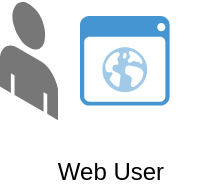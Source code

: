 <mxfile version="13.6.6" type="github">
  <diagram id="Zcp0PBtds6EHcyWxEOg-" name="Page-1">
    <mxGraphModel dx="782" dy="469" grid="1" gridSize="10" guides="1" tooltips="1" connect="1" arrows="1" fold="1" page="1" pageScale="1" pageWidth="850" pageHeight="1100" math="0" shadow="0">
      <root>
        <mxCell id="0" />
        <mxCell id="1" parent="0" />
        <mxCell id="SDAmGLTB2FB_AqTUOEcF-2" value="" style="shadow=0;dashed=0;html=1;strokeColor=none;fillColor=#4495D1;labelPosition=center;verticalLabelPosition=bottom;verticalAlign=top;align=center;outlineConnect=0;shape=mxgraph.veeam.2d.web_ui;" vertex="1" parent="1">
          <mxGeometry x="60" y="191.99" width="44.8" height="44.8" as="geometry" />
        </mxCell>
        <mxCell id="SDAmGLTB2FB_AqTUOEcF-3" value="" style="verticalLabelPosition=bottom;html=1;verticalAlign=top;strokeWidth=1;align=center;outlineConnect=0;dashed=0;outlineConnect=0;shape=mxgraph.aws3d.end_user;strokeColor=none;fillColor=#777777;aspect=fixed;" vertex="1" parent="1">
          <mxGeometry x="20" y="184.66" width="29" height="59.46" as="geometry" />
        </mxCell>
        <mxCell id="SDAmGLTB2FB_AqTUOEcF-4" value="Web User" style="text;html=1;strokeColor=none;fillColor=none;align=center;verticalAlign=middle;whiteSpace=wrap;rounded=0;" vertex="1" parent="1">
          <mxGeometry x="30" y="260" width="91" height="20" as="geometry" />
        </mxCell>
      </root>
    </mxGraphModel>
  </diagram>
</mxfile>
